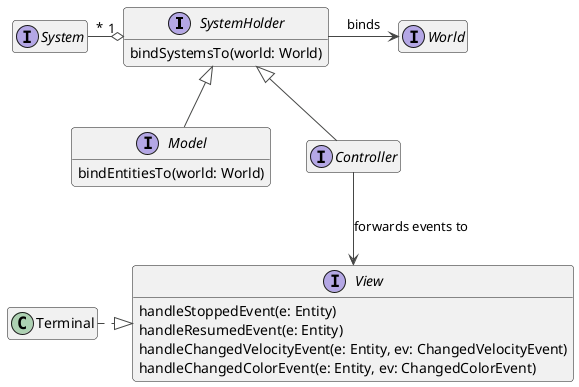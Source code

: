 @startuml

!theme vibrant

interface SystemHolder {
    bindSystemsTo(world: World)
}

interface Model {
    bindEntitiesTo(world: World)
}

interface Controller

interface View {
    handleStoppedEvent(e: Entity)
    handleResumedEvent(e: Entity)
    handleChangedVelocityEvent(e: Entity, ev: ChangedVelocityEvent)
    handleChangedColorEvent(e: Entity, ev: ChangedColorEvent)
}

interface World

interface System

SystemHolder <|-- Model
SystemHolder <|-- Controller
Controller --> View : forwards events to
SystemHolder -> World : binds
System "*" -o "1" SystemHolder
Terminal .|> View

hide empty members

@enduml